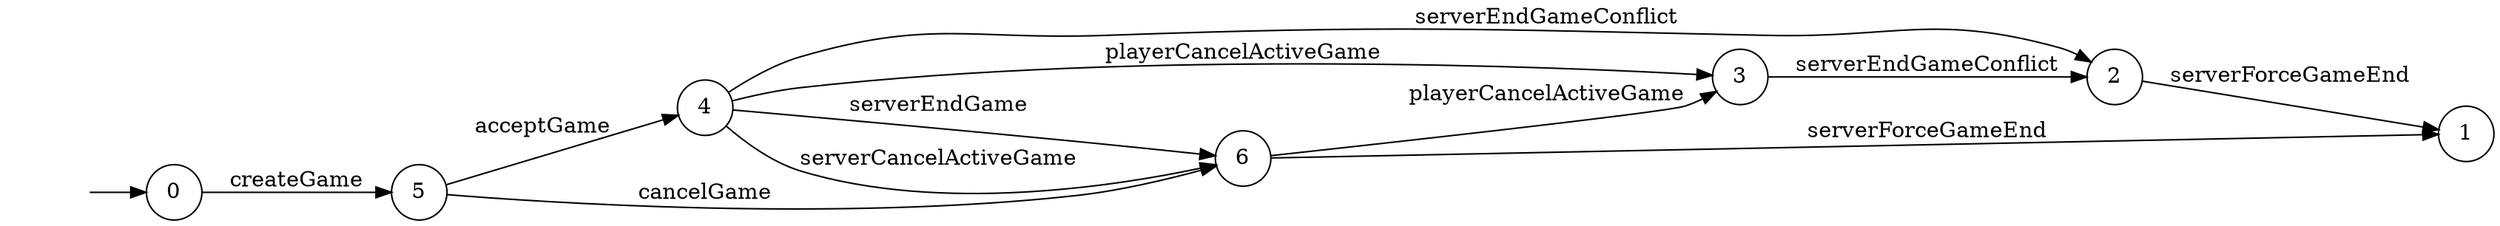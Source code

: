 digraph "./InvConPlus/Dapp-Automata-data/result/model/0xC95D227a1CF92b6FD156265AA8A3cA7c7DE0F28e/GameChannel/FSM-5" {
	graph [rankdir=LR]
	"" [label="" shape=plaintext]
	3 [label=3 shape=circle]
	5 [label=5 shape=circle]
	0 [label=0 shape=circle]
	4 [label=4 shape=circle]
	6 [label=6 shape=circle]
	1 [label=1 shape=circle]
	2 [label=2 shape=circle]
	"" -> 0 [label=""]
	0 -> 5 [label=createGame]
	5 -> 6 [label=cancelGame]
	5 -> 4 [label=acceptGame]
	4 -> 6 [label=serverEndGame]
	4 -> 3 [label=playerCancelActiveGame]
	4 -> 6 [label=serverCancelActiveGame]
	4 -> 2 [label=serverEndGameConflict]
	2 -> 1 [label=serverForceGameEnd]
	3 -> 2 [label=serverEndGameConflict]
	6 -> 3 [label=playerCancelActiveGame]
	6 -> 1 [label=serverForceGameEnd]
}
